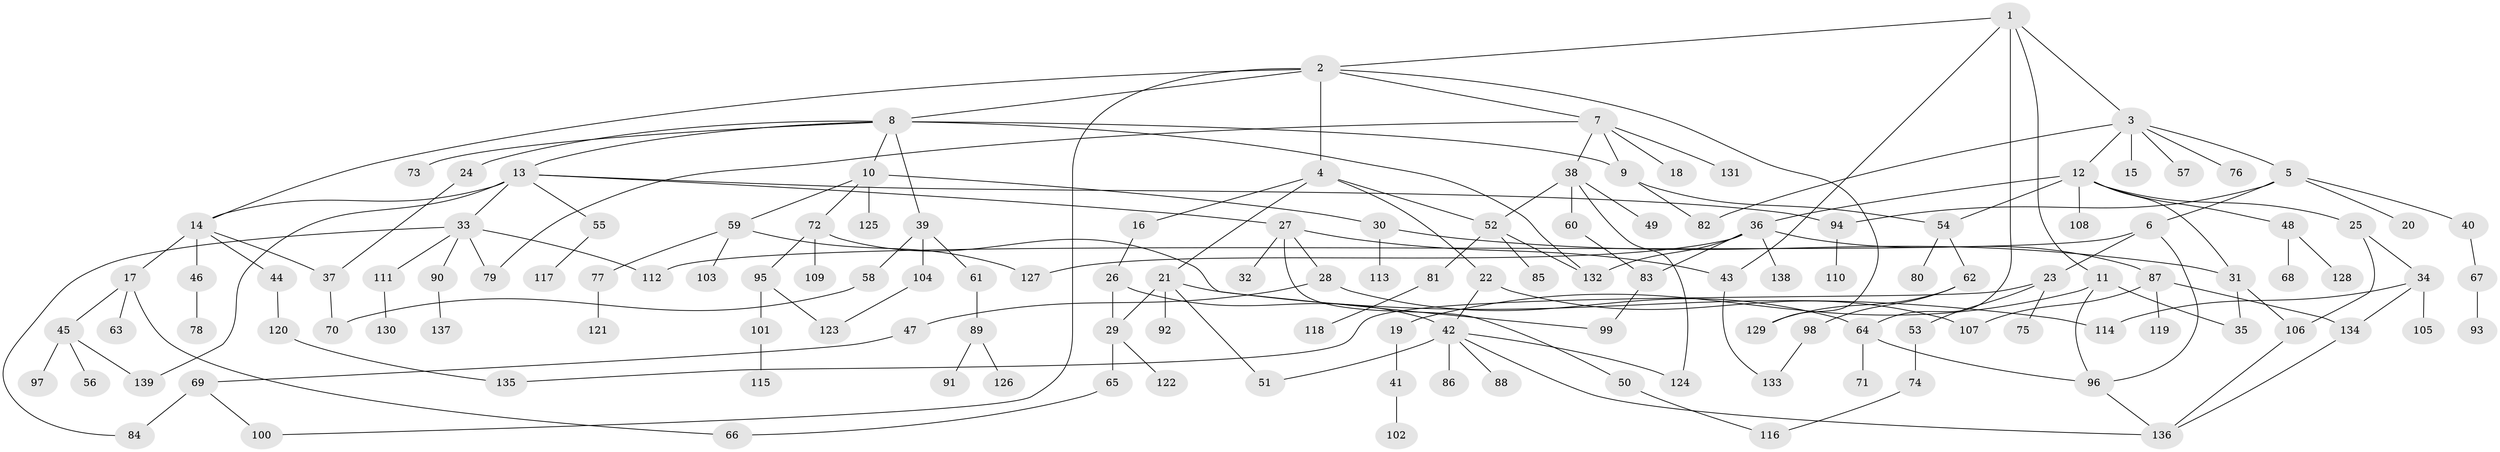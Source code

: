 // coarse degree distribution, {1: 0.9024390243902439, 2: 0.04878048780487805, 25: 0.024390243902439025, 14: 0.024390243902439025}
// Generated by graph-tools (version 1.1) at 2025/45/03/04/25 21:45:21]
// undirected, 139 vertices, 179 edges
graph export_dot {
graph [start="1"]
  node [color=gray90,style=filled];
  1;
  2;
  3;
  4;
  5;
  6;
  7;
  8;
  9;
  10;
  11;
  12;
  13;
  14;
  15;
  16;
  17;
  18;
  19;
  20;
  21;
  22;
  23;
  24;
  25;
  26;
  27;
  28;
  29;
  30;
  31;
  32;
  33;
  34;
  35;
  36;
  37;
  38;
  39;
  40;
  41;
  42;
  43;
  44;
  45;
  46;
  47;
  48;
  49;
  50;
  51;
  52;
  53;
  54;
  55;
  56;
  57;
  58;
  59;
  60;
  61;
  62;
  63;
  64;
  65;
  66;
  67;
  68;
  69;
  70;
  71;
  72;
  73;
  74;
  75;
  76;
  77;
  78;
  79;
  80;
  81;
  82;
  83;
  84;
  85;
  86;
  87;
  88;
  89;
  90;
  91;
  92;
  93;
  94;
  95;
  96;
  97;
  98;
  99;
  100;
  101;
  102;
  103;
  104;
  105;
  106;
  107;
  108;
  109;
  110;
  111;
  112;
  113;
  114;
  115;
  116;
  117;
  118;
  119;
  120;
  121;
  122;
  123;
  124;
  125;
  126;
  127;
  128;
  129;
  130;
  131;
  132;
  133;
  134;
  135;
  136;
  137;
  138;
  139;
  1 -- 2;
  1 -- 3;
  1 -- 11;
  1 -- 64;
  1 -- 43;
  2 -- 4;
  2 -- 7;
  2 -- 8;
  2 -- 100;
  2 -- 129;
  2 -- 14;
  3 -- 5;
  3 -- 12;
  3 -- 15;
  3 -- 57;
  3 -- 76;
  3 -- 82;
  4 -- 16;
  4 -- 21;
  4 -- 22;
  4 -- 52;
  5 -- 6;
  5 -- 20;
  5 -- 40;
  5 -- 94;
  6 -- 23;
  6 -- 96;
  6 -- 112;
  7 -- 18;
  7 -- 38;
  7 -- 131;
  7 -- 9;
  7 -- 79;
  8 -- 9;
  8 -- 10;
  8 -- 13;
  8 -- 24;
  8 -- 39;
  8 -- 73;
  8 -- 132;
  9 -- 54;
  9 -- 82;
  10 -- 30;
  10 -- 59;
  10 -- 72;
  10 -- 125;
  11 -- 19;
  11 -- 96;
  11 -- 35;
  12 -- 25;
  12 -- 36;
  12 -- 48;
  12 -- 108;
  12 -- 31;
  12 -- 54;
  13 -- 14;
  13 -- 27;
  13 -- 33;
  13 -- 55;
  13 -- 94;
  13 -- 139;
  14 -- 17;
  14 -- 44;
  14 -- 46;
  14 -- 37;
  16 -- 26;
  17 -- 45;
  17 -- 63;
  17 -- 66;
  19 -- 41;
  21 -- 51;
  21 -- 92;
  21 -- 114;
  21 -- 29;
  22 -- 42;
  22 -- 107;
  23 -- 53;
  23 -- 75;
  23 -- 135;
  24 -- 37;
  25 -- 34;
  25 -- 106;
  26 -- 29;
  26 -- 42;
  27 -- 28;
  27 -- 32;
  27 -- 43;
  27 -- 50;
  28 -- 47;
  28 -- 64;
  29 -- 65;
  29 -- 122;
  30 -- 31;
  30 -- 113;
  31 -- 35;
  31 -- 106;
  33 -- 79;
  33 -- 84;
  33 -- 90;
  33 -- 111;
  33 -- 112;
  34 -- 105;
  34 -- 114;
  34 -- 134;
  36 -- 87;
  36 -- 138;
  36 -- 132;
  36 -- 127;
  36 -- 83;
  37 -- 70;
  38 -- 49;
  38 -- 60;
  38 -- 124;
  38 -- 52;
  39 -- 58;
  39 -- 61;
  39 -- 104;
  40 -- 67;
  41 -- 102;
  42 -- 86;
  42 -- 88;
  42 -- 136;
  42 -- 51;
  42 -- 124;
  43 -- 133;
  44 -- 120;
  45 -- 56;
  45 -- 97;
  45 -- 139;
  46 -- 78;
  47 -- 69;
  48 -- 68;
  48 -- 128;
  50 -- 116;
  52 -- 81;
  52 -- 85;
  52 -- 132;
  53 -- 74;
  54 -- 62;
  54 -- 80;
  55 -- 117;
  58 -- 70;
  59 -- 77;
  59 -- 103;
  59 -- 127;
  60 -- 83;
  61 -- 89;
  62 -- 98;
  62 -- 129;
  64 -- 71;
  64 -- 96;
  65 -- 66;
  67 -- 93;
  69 -- 84;
  69 -- 100;
  72 -- 95;
  72 -- 109;
  72 -- 99;
  74 -- 116;
  77 -- 121;
  81 -- 118;
  83 -- 99;
  87 -- 119;
  87 -- 134;
  87 -- 107;
  89 -- 91;
  89 -- 126;
  90 -- 137;
  94 -- 110;
  95 -- 101;
  95 -- 123;
  96 -- 136;
  98 -- 133;
  101 -- 115;
  104 -- 123;
  106 -- 136;
  111 -- 130;
  120 -- 135;
  134 -- 136;
}
